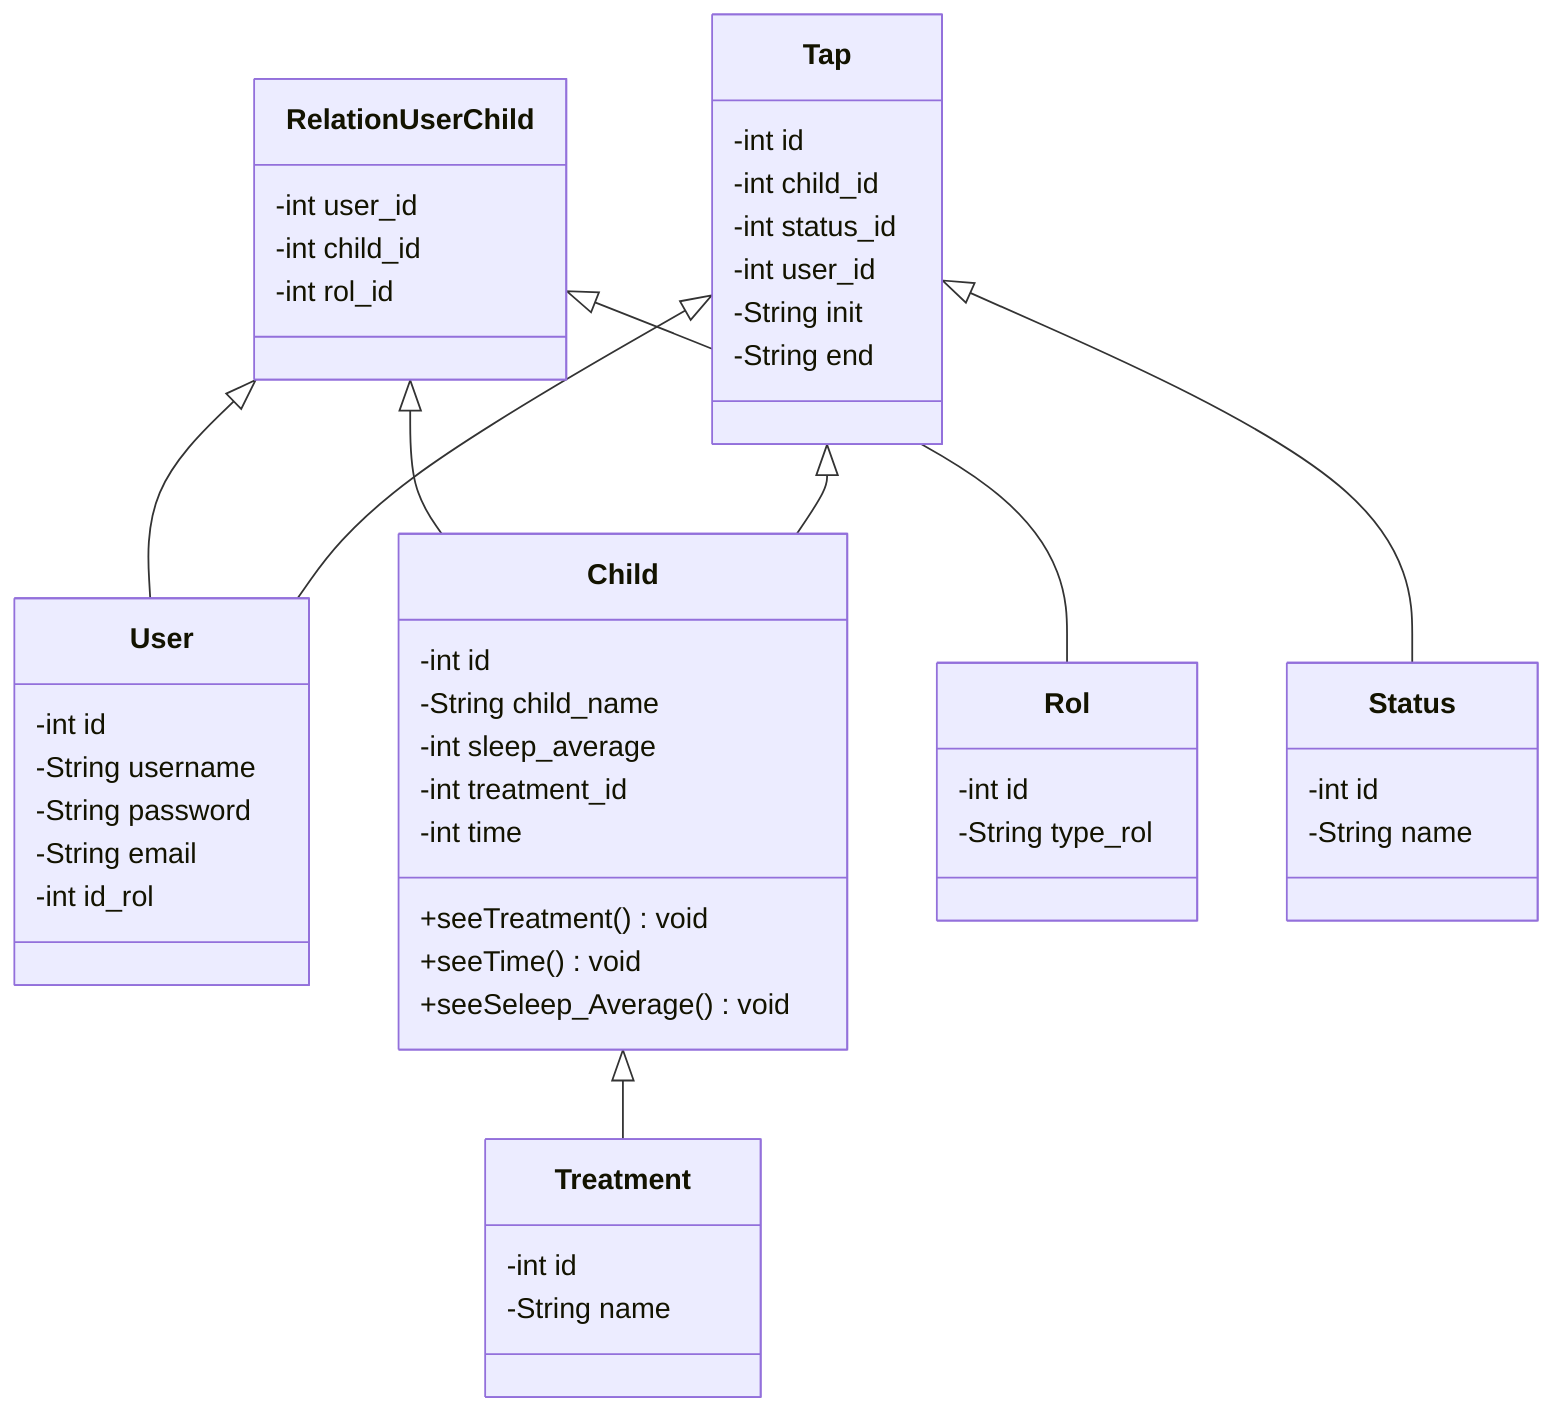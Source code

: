 classDiagram
    RelationUserChild <|-- User
    RelationUserChild <|-- Child
    RelationUserChild <|-- Rol
    Tap <|-- User
    Tap <|-- Status
    Tap <|-- Child
    Child <|-- Treatment


    class User {
        -int id
        -String username
        -String password
        -String email
        -int id_rol
    }

    class RelationUserChild {
        -int user_id
        -int child_id
        -int rol_id
    }

    class Child {
        -int id
        -String child_name
        -int sleep_average
        -int treatment_id
        -int time
        +seeTreatment()void
        +seeTime()void
        +seeSeleep_Average()void
    }
    
    class Status {
        -int id
        -String name
    }

    class Treatment {
        -int id
        -String name
    }

    class Tap {
        -int id
        -int child_id
        -int status_id
        -int user_id
        -String init
        -String end
    }

    class Rol {
        -int id
        -String type_rol
    }